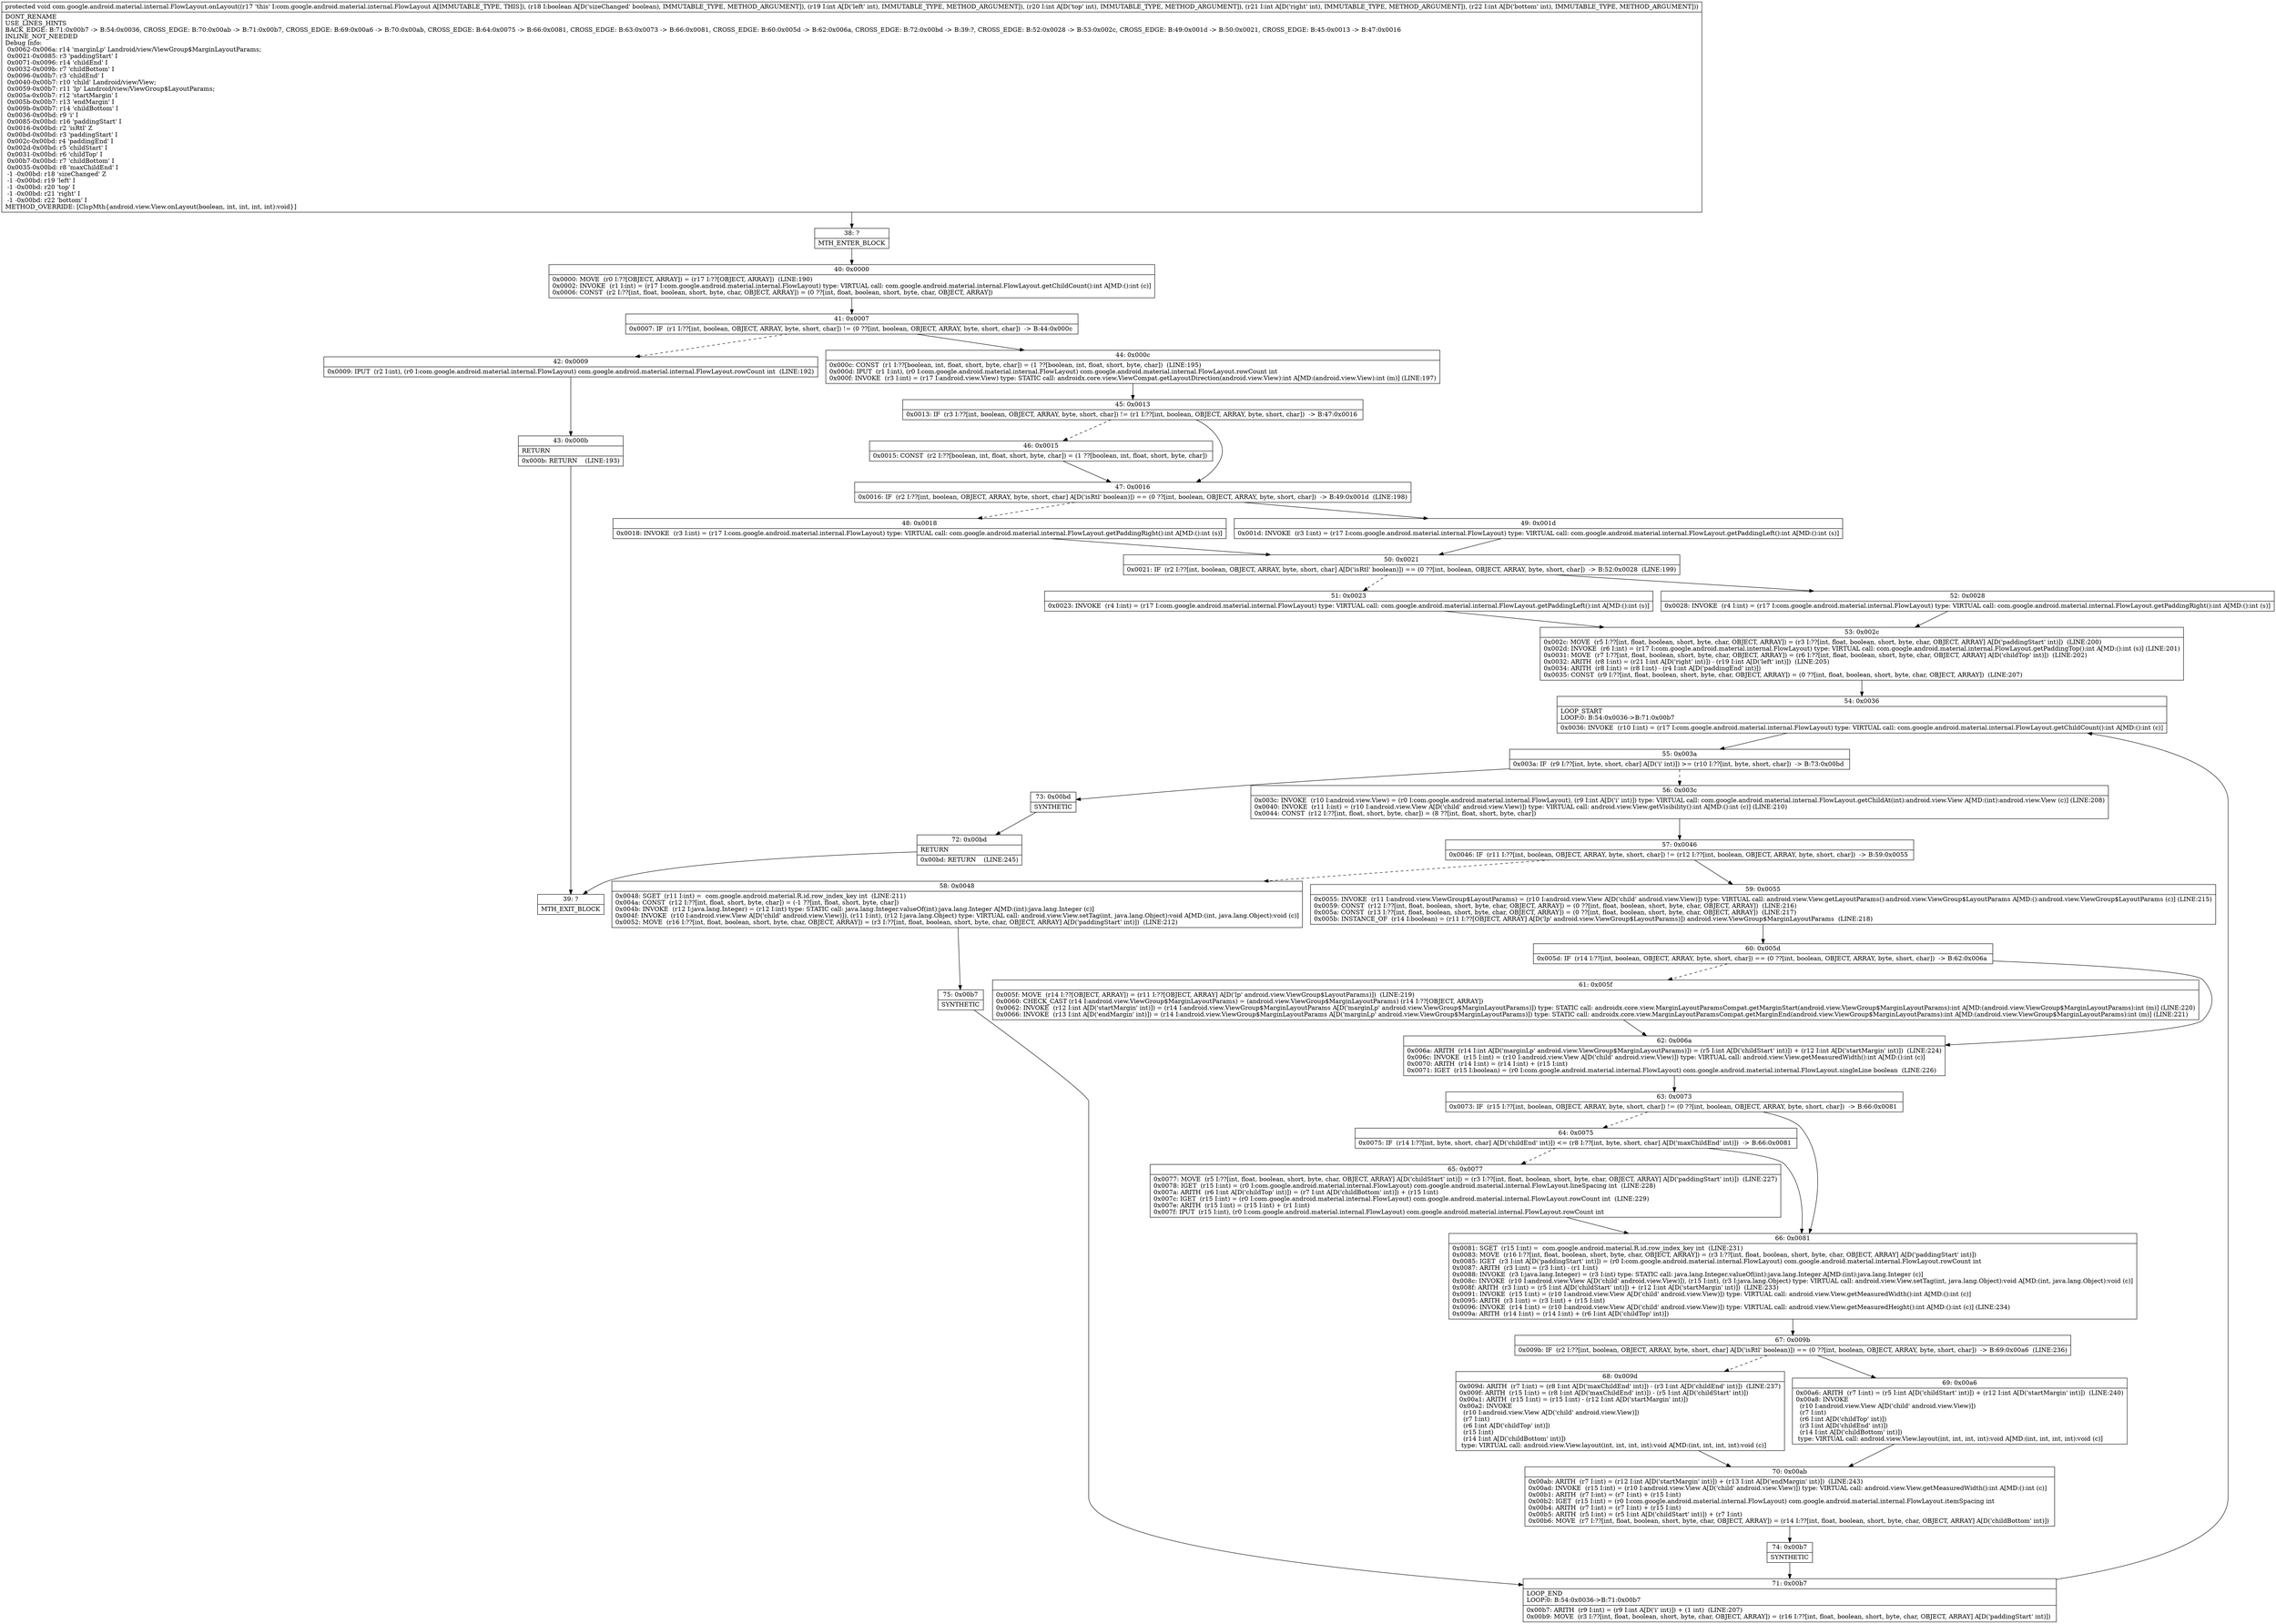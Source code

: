 digraph "CFG forcom.google.android.material.internal.FlowLayout.onLayout(ZIIII)V" {
Node_38 [shape=record,label="{38\:\ ?|MTH_ENTER_BLOCK\l}"];
Node_40 [shape=record,label="{40\:\ 0x0000|0x0000: MOVE  (r0 I:??[OBJECT, ARRAY]) = (r17 I:??[OBJECT, ARRAY])  (LINE:190)\l0x0002: INVOKE  (r1 I:int) = (r17 I:com.google.android.material.internal.FlowLayout) type: VIRTUAL call: com.google.android.material.internal.FlowLayout.getChildCount():int A[MD:():int (c)]\l0x0006: CONST  (r2 I:??[int, float, boolean, short, byte, char, OBJECT, ARRAY]) = (0 ??[int, float, boolean, short, byte, char, OBJECT, ARRAY]) \l}"];
Node_41 [shape=record,label="{41\:\ 0x0007|0x0007: IF  (r1 I:??[int, boolean, OBJECT, ARRAY, byte, short, char]) != (0 ??[int, boolean, OBJECT, ARRAY, byte, short, char])  \-\> B:44:0x000c \l}"];
Node_42 [shape=record,label="{42\:\ 0x0009|0x0009: IPUT  (r2 I:int), (r0 I:com.google.android.material.internal.FlowLayout) com.google.android.material.internal.FlowLayout.rowCount int  (LINE:192)\l}"];
Node_43 [shape=record,label="{43\:\ 0x000b|RETURN\l|0x000b: RETURN    (LINE:193)\l}"];
Node_39 [shape=record,label="{39\:\ ?|MTH_EXIT_BLOCK\l}"];
Node_44 [shape=record,label="{44\:\ 0x000c|0x000c: CONST  (r1 I:??[boolean, int, float, short, byte, char]) = (1 ??[boolean, int, float, short, byte, char])  (LINE:195)\l0x000d: IPUT  (r1 I:int), (r0 I:com.google.android.material.internal.FlowLayout) com.google.android.material.internal.FlowLayout.rowCount int \l0x000f: INVOKE  (r3 I:int) = (r17 I:android.view.View) type: STATIC call: androidx.core.view.ViewCompat.getLayoutDirection(android.view.View):int A[MD:(android.view.View):int (m)] (LINE:197)\l}"];
Node_45 [shape=record,label="{45\:\ 0x0013|0x0013: IF  (r3 I:??[int, boolean, OBJECT, ARRAY, byte, short, char]) != (r1 I:??[int, boolean, OBJECT, ARRAY, byte, short, char])  \-\> B:47:0x0016 \l}"];
Node_46 [shape=record,label="{46\:\ 0x0015|0x0015: CONST  (r2 I:??[boolean, int, float, short, byte, char]) = (1 ??[boolean, int, float, short, byte, char]) \l}"];
Node_47 [shape=record,label="{47\:\ 0x0016|0x0016: IF  (r2 I:??[int, boolean, OBJECT, ARRAY, byte, short, char] A[D('isRtl' boolean)]) == (0 ??[int, boolean, OBJECT, ARRAY, byte, short, char])  \-\> B:49:0x001d  (LINE:198)\l}"];
Node_48 [shape=record,label="{48\:\ 0x0018|0x0018: INVOKE  (r3 I:int) = (r17 I:com.google.android.material.internal.FlowLayout) type: VIRTUAL call: com.google.android.material.internal.FlowLayout.getPaddingRight():int A[MD:():int (s)]\l}"];
Node_50 [shape=record,label="{50\:\ 0x0021|0x0021: IF  (r2 I:??[int, boolean, OBJECT, ARRAY, byte, short, char] A[D('isRtl' boolean)]) == (0 ??[int, boolean, OBJECT, ARRAY, byte, short, char])  \-\> B:52:0x0028  (LINE:199)\l}"];
Node_51 [shape=record,label="{51\:\ 0x0023|0x0023: INVOKE  (r4 I:int) = (r17 I:com.google.android.material.internal.FlowLayout) type: VIRTUAL call: com.google.android.material.internal.FlowLayout.getPaddingLeft():int A[MD:():int (s)]\l}"];
Node_53 [shape=record,label="{53\:\ 0x002c|0x002c: MOVE  (r5 I:??[int, float, boolean, short, byte, char, OBJECT, ARRAY]) = (r3 I:??[int, float, boolean, short, byte, char, OBJECT, ARRAY] A[D('paddingStart' int)])  (LINE:200)\l0x002d: INVOKE  (r6 I:int) = (r17 I:com.google.android.material.internal.FlowLayout) type: VIRTUAL call: com.google.android.material.internal.FlowLayout.getPaddingTop():int A[MD:():int (s)] (LINE:201)\l0x0031: MOVE  (r7 I:??[int, float, boolean, short, byte, char, OBJECT, ARRAY]) = (r6 I:??[int, float, boolean, short, byte, char, OBJECT, ARRAY] A[D('childTop' int)])  (LINE:202)\l0x0032: ARITH  (r8 I:int) = (r21 I:int A[D('right' int)]) \- (r19 I:int A[D('left' int)])  (LINE:205)\l0x0034: ARITH  (r8 I:int) = (r8 I:int) \- (r4 I:int A[D('paddingEnd' int)]) \l0x0035: CONST  (r9 I:??[int, float, boolean, short, byte, char, OBJECT, ARRAY]) = (0 ??[int, float, boolean, short, byte, char, OBJECT, ARRAY])  (LINE:207)\l}"];
Node_54 [shape=record,label="{54\:\ 0x0036|LOOP_START\lLOOP:0: B:54:0x0036\-\>B:71:0x00b7\l|0x0036: INVOKE  (r10 I:int) = (r17 I:com.google.android.material.internal.FlowLayout) type: VIRTUAL call: com.google.android.material.internal.FlowLayout.getChildCount():int A[MD:():int (c)]\l}"];
Node_55 [shape=record,label="{55\:\ 0x003a|0x003a: IF  (r9 I:??[int, byte, short, char] A[D('i' int)]) \>= (r10 I:??[int, byte, short, char])  \-\> B:73:0x00bd \l}"];
Node_56 [shape=record,label="{56\:\ 0x003c|0x003c: INVOKE  (r10 I:android.view.View) = (r0 I:com.google.android.material.internal.FlowLayout), (r9 I:int A[D('i' int)]) type: VIRTUAL call: com.google.android.material.internal.FlowLayout.getChildAt(int):android.view.View A[MD:(int):android.view.View (c)] (LINE:208)\l0x0040: INVOKE  (r11 I:int) = (r10 I:android.view.View A[D('child' android.view.View)]) type: VIRTUAL call: android.view.View.getVisibility():int A[MD:():int (c)] (LINE:210)\l0x0044: CONST  (r12 I:??[int, float, short, byte, char]) = (8 ??[int, float, short, byte, char]) \l}"];
Node_57 [shape=record,label="{57\:\ 0x0046|0x0046: IF  (r11 I:??[int, boolean, OBJECT, ARRAY, byte, short, char]) != (r12 I:??[int, boolean, OBJECT, ARRAY, byte, short, char])  \-\> B:59:0x0055 \l}"];
Node_58 [shape=record,label="{58\:\ 0x0048|0x0048: SGET  (r11 I:int) =  com.google.android.material.R.id.row_index_key int  (LINE:211)\l0x004a: CONST  (r12 I:??[int, float, short, byte, char]) = (\-1 ??[int, float, short, byte, char]) \l0x004b: INVOKE  (r12 I:java.lang.Integer) = (r12 I:int) type: STATIC call: java.lang.Integer.valueOf(int):java.lang.Integer A[MD:(int):java.lang.Integer (c)]\l0x004f: INVOKE  (r10 I:android.view.View A[D('child' android.view.View)]), (r11 I:int), (r12 I:java.lang.Object) type: VIRTUAL call: android.view.View.setTag(int, java.lang.Object):void A[MD:(int, java.lang.Object):void (c)]\l0x0052: MOVE  (r16 I:??[int, float, boolean, short, byte, char, OBJECT, ARRAY]) = (r3 I:??[int, float, boolean, short, byte, char, OBJECT, ARRAY] A[D('paddingStart' int)])  (LINE:212)\l}"];
Node_75 [shape=record,label="{75\:\ 0x00b7|SYNTHETIC\l}"];
Node_71 [shape=record,label="{71\:\ 0x00b7|LOOP_END\lLOOP:0: B:54:0x0036\-\>B:71:0x00b7\l|0x00b7: ARITH  (r9 I:int) = (r9 I:int A[D('i' int)]) + (1 int)  (LINE:207)\l0x00b9: MOVE  (r3 I:??[int, float, boolean, short, byte, char, OBJECT, ARRAY]) = (r16 I:??[int, float, boolean, short, byte, char, OBJECT, ARRAY] A[D('paddingStart' int)]) \l}"];
Node_59 [shape=record,label="{59\:\ 0x0055|0x0055: INVOKE  (r11 I:android.view.ViewGroup$LayoutParams) = (r10 I:android.view.View A[D('child' android.view.View)]) type: VIRTUAL call: android.view.View.getLayoutParams():android.view.ViewGroup$LayoutParams A[MD:():android.view.ViewGroup$LayoutParams (c)] (LINE:215)\l0x0059: CONST  (r12 I:??[int, float, boolean, short, byte, char, OBJECT, ARRAY]) = (0 ??[int, float, boolean, short, byte, char, OBJECT, ARRAY])  (LINE:216)\l0x005a: CONST  (r13 I:??[int, float, boolean, short, byte, char, OBJECT, ARRAY]) = (0 ??[int, float, boolean, short, byte, char, OBJECT, ARRAY])  (LINE:217)\l0x005b: INSTANCE_OF  (r14 I:boolean) = (r11 I:??[OBJECT, ARRAY] A[D('lp' android.view.ViewGroup$LayoutParams)]) android.view.ViewGroup$MarginLayoutParams  (LINE:218)\l}"];
Node_60 [shape=record,label="{60\:\ 0x005d|0x005d: IF  (r14 I:??[int, boolean, OBJECT, ARRAY, byte, short, char]) == (0 ??[int, boolean, OBJECT, ARRAY, byte, short, char])  \-\> B:62:0x006a \l}"];
Node_61 [shape=record,label="{61\:\ 0x005f|0x005f: MOVE  (r14 I:??[OBJECT, ARRAY]) = (r11 I:??[OBJECT, ARRAY] A[D('lp' android.view.ViewGroup$LayoutParams)])  (LINE:219)\l0x0060: CHECK_CAST (r14 I:android.view.ViewGroup$MarginLayoutParams) = (android.view.ViewGroup$MarginLayoutParams) (r14 I:??[OBJECT, ARRAY]) \l0x0062: INVOKE  (r12 I:int A[D('startMargin' int)]) = (r14 I:android.view.ViewGroup$MarginLayoutParams A[D('marginLp' android.view.ViewGroup$MarginLayoutParams)]) type: STATIC call: androidx.core.view.MarginLayoutParamsCompat.getMarginStart(android.view.ViewGroup$MarginLayoutParams):int A[MD:(android.view.ViewGroup$MarginLayoutParams):int (m)] (LINE:220)\l0x0066: INVOKE  (r13 I:int A[D('endMargin' int)]) = (r14 I:android.view.ViewGroup$MarginLayoutParams A[D('marginLp' android.view.ViewGroup$MarginLayoutParams)]) type: STATIC call: androidx.core.view.MarginLayoutParamsCompat.getMarginEnd(android.view.ViewGroup$MarginLayoutParams):int A[MD:(android.view.ViewGroup$MarginLayoutParams):int (m)] (LINE:221)\l}"];
Node_62 [shape=record,label="{62\:\ 0x006a|0x006a: ARITH  (r14 I:int A[D('marginLp' android.view.ViewGroup$MarginLayoutParams)]) = (r5 I:int A[D('childStart' int)]) + (r12 I:int A[D('startMargin' int)])  (LINE:224)\l0x006c: INVOKE  (r15 I:int) = (r10 I:android.view.View A[D('child' android.view.View)]) type: VIRTUAL call: android.view.View.getMeasuredWidth():int A[MD:():int (c)]\l0x0070: ARITH  (r14 I:int) = (r14 I:int) + (r15 I:int) \l0x0071: IGET  (r15 I:boolean) = (r0 I:com.google.android.material.internal.FlowLayout) com.google.android.material.internal.FlowLayout.singleLine boolean  (LINE:226)\l}"];
Node_63 [shape=record,label="{63\:\ 0x0073|0x0073: IF  (r15 I:??[int, boolean, OBJECT, ARRAY, byte, short, char]) != (0 ??[int, boolean, OBJECT, ARRAY, byte, short, char])  \-\> B:66:0x0081 \l}"];
Node_64 [shape=record,label="{64\:\ 0x0075|0x0075: IF  (r14 I:??[int, byte, short, char] A[D('childEnd' int)]) \<= (r8 I:??[int, byte, short, char] A[D('maxChildEnd' int)])  \-\> B:66:0x0081 \l}"];
Node_65 [shape=record,label="{65\:\ 0x0077|0x0077: MOVE  (r5 I:??[int, float, boolean, short, byte, char, OBJECT, ARRAY] A[D('childStart' int)]) = (r3 I:??[int, float, boolean, short, byte, char, OBJECT, ARRAY] A[D('paddingStart' int)])  (LINE:227)\l0x0078: IGET  (r15 I:int) = (r0 I:com.google.android.material.internal.FlowLayout) com.google.android.material.internal.FlowLayout.lineSpacing int  (LINE:228)\l0x007a: ARITH  (r6 I:int A[D('childTop' int)]) = (r7 I:int A[D('childBottom' int)]) + (r15 I:int) \l0x007c: IGET  (r15 I:int) = (r0 I:com.google.android.material.internal.FlowLayout) com.google.android.material.internal.FlowLayout.rowCount int  (LINE:229)\l0x007e: ARITH  (r15 I:int) = (r15 I:int) + (r1 I:int) \l0x007f: IPUT  (r15 I:int), (r0 I:com.google.android.material.internal.FlowLayout) com.google.android.material.internal.FlowLayout.rowCount int \l}"];
Node_66 [shape=record,label="{66\:\ 0x0081|0x0081: SGET  (r15 I:int) =  com.google.android.material.R.id.row_index_key int  (LINE:231)\l0x0083: MOVE  (r16 I:??[int, float, boolean, short, byte, char, OBJECT, ARRAY]) = (r3 I:??[int, float, boolean, short, byte, char, OBJECT, ARRAY] A[D('paddingStart' int)]) \l0x0085: IGET  (r3 I:int A[D('paddingStart' int)]) = (r0 I:com.google.android.material.internal.FlowLayout) com.google.android.material.internal.FlowLayout.rowCount int \l0x0087: ARITH  (r3 I:int) = (r3 I:int) \- (r1 I:int) \l0x0088: INVOKE  (r3 I:java.lang.Integer) = (r3 I:int) type: STATIC call: java.lang.Integer.valueOf(int):java.lang.Integer A[MD:(int):java.lang.Integer (c)]\l0x008c: INVOKE  (r10 I:android.view.View A[D('child' android.view.View)]), (r15 I:int), (r3 I:java.lang.Object) type: VIRTUAL call: android.view.View.setTag(int, java.lang.Object):void A[MD:(int, java.lang.Object):void (c)]\l0x008f: ARITH  (r3 I:int) = (r5 I:int A[D('childStart' int)]) + (r12 I:int A[D('startMargin' int)])  (LINE:233)\l0x0091: INVOKE  (r15 I:int) = (r10 I:android.view.View A[D('child' android.view.View)]) type: VIRTUAL call: android.view.View.getMeasuredWidth():int A[MD:():int (c)]\l0x0095: ARITH  (r3 I:int) = (r3 I:int) + (r15 I:int) \l0x0096: INVOKE  (r14 I:int) = (r10 I:android.view.View A[D('child' android.view.View)]) type: VIRTUAL call: android.view.View.getMeasuredHeight():int A[MD:():int (c)] (LINE:234)\l0x009a: ARITH  (r14 I:int) = (r14 I:int) + (r6 I:int A[D('childTop' int)]) \l}"];
Node_67 [shape=record,label="{67\:\ 0x009b|0x009b: IF  (r2 I:??[int, boolean, OBJECT, ARRAY, byte, short, char] A[D('isRtl' boolean)]) == (0 ??[int, boolean, OBJECT, ARRAY, byte, short, char])  \-\> B:69:0x00a6  (LINE:236)\l}"];
Node_68 [shape=record,label="{68\:\ 0x009d|0x009d: ARITH  (r7 I:int) = (r8 I:int A[D('maxChildEnd' int)]) \- (r3 I:int A[D('childEnd' int)])  (LINE:237)\l0x009f: ARITH  (r15 I:int) = (r8 I:int A[D('maxChildEnd' int)]) \- (r5 I:int A[D('childStart' int)]) \l0x00a1: ARITH  (r15 I:int) = (r15 I:int) \- (r12 I:int A[D('startMargin' int)]) \l0x00a2: INVOKE  \l  (r10 I:android.view.View A[D('child' android.view.View)])\l  (r7 I:int)\l  (r6 I:int A[D('childTop' int)])\l  (r15 I:int)\l  (r14 I:int A[D('childBottom' int)])\l type: VIRTUAL call: android.view.View.layout(int, int, int, int):void A[MD:(int, int, int, int):void (c)]\l}"];
Node_70 [shape=record,label="{70\:\ 0x00ab|0x00ab: ARITH  (r7 I:int) = (r12 I:int A[D('startMargin' int)]) + (r13 I:int A[D('endMargin' int)])  (LINE:243)\l0x00ad: INVOKE  (r15 I:int) = (r10 I:android.view.View A[D('child' android.view.View)]) type: VIRTUAL call: android.view.View.getMeasuredWidth():int A[MD:():int (c)]\l0x00b1: ARITH  (r7 I:int) = (r7 I:int) + (r15 I:int) \l0x00b2: IGET  (r15 I:int) = (r0 I:com.google.android.material.internal.FlowLayout) com.google.android.material.internal.FlowLayout.itemSpacing int \l0x00b4: ARITH  (r7 I:int) = (r7 I:int) + (r15 I:int) \l0x00b5: ARITH  (r5 I:int) = (r5 I:int A[D('childStart' int)]) + (r7 I:int) \l0x00b6: MOVE  (r7 I:??[int, float, boolean, short, byte, char, OBJECT, ARRAY]) = (r14 I:??[int, float, boolean, short, byte, char, OBJECT, ARRAY] A[D('childBottom' int)]) \l}"];
Node_74 [shape=record,label="{74\:\ 0x00b7|SYNTHETIC\l}"];
Node_69 [shape=record,label="{69\:\ 0x00a6|0x00a6: ARITH  (r7 I:int) = (r5 I:int A[D('childStart' int)]) + (r12 I:int A[D('startMargin' int)])  (LINE:240)\l0x00a8: INVOKE  \l  (r10 I:android.view.View A[D('child' android.view.View)])\l  (r7 I:int)\l  (r6 I:int A[D('childTop' int)])\l  (r3 I:int A[D('childEnd' int)])\l  (r14 I:int A[D('childBottom' int)])\l type: VIRTUAL call: android.view.View.layout(int, int, int, int):void A[MD:(int, int, int, int):void (c)]\l}"];
Node_73 [shape=record,label="{73\:\ 0x00bd|SYNTHETIC\l}"];
Node_72 [shape=record,label="{72\:\ 0x00bd|RETURN\l|0x00bd: RETURN    (LINE:245)\l}"];
Node_52 [shape=record,label="{52\:\ 0x0028|0x0028: INVOKE  (r4 I:int) = (r17 I:com.google.android.material.internal.FlowLayout) type: VIRTUAL call: com.google.android.material.internal.FlowLayout.getPaddingRight():int A[MD:():int (s)]\l}"];
Node_49 [shape=record,label="{49\:\ 0x001d|0x001d: INVOKE  (r3 I:int) = (r17 I:com.google.android.material.internal.FlowLayout) type: VIRTUAL call: com.google.android.material.internal.FlowLayout.getPaddingLeft():int A[MD:():int (s)]\l}"];
MethodNode[shape=record,label="{protected void com.google.android.material.internal.FlowLayout.onLayout((r17 'this' I:com.google.android.material.internal.FlowLayout A[IMMUTABLE_TYPE, THIS]), (r18 I:boolean A[D('sizeChanged' boolean), IMMUTABLE_TYPE, METHOD_ARGUMENT]), (r19 I:int A[D('left' int), IMMUTABLE_TYPE, METHOD_ARGUMENT]), (r20 I:int A[D('top' int), IMMUTABLE_TYPE, METHOD_ARGUMENT]), (r21 I:int A[D('right' int), IMMUTABLE_TYPE, METHOD_ARGUMENT]), (r22 I:int A[D('bottom' int), IMMUTABLE_TYPE, METHOD_ARGUMENT]))  | DONT_RENAME\lUSE_LINES_HINTS\lBACK_EDGE: B:71:0x00b7 \-\> B:54:0x0036, CROSS_EDGE: B:70:0x00ab \-\> B:71:0x00b7, CROSS_EDGE: B:69:0x00a6 \-\> B:70:0x00ab, CROSS_EDGE: B:64:0x0075 \-\> B:66:0x0081, CROSS_EDGE: B:63:0x0073 \-\> B:66:0x0081, CROSS_EDGE: B:60:0x005d \-\> B:62:0x006a, CROSS_EDGE: B:72:0x00bd \-\> B:39:?, CROSS_EDGE: B:52:0x0028 \-\> B:53:0x002c, CROSS_EDGE: B:49:0x001d \-\> B:50:0x0021, CROSS_EDGE: B:45:0x0013 \-\> B:47:0x0016\lINLINE_NOT_NEEDED\lDebug Info:\l  0x0062\-0x006a: r14 'marginLp' Landroid\/view\/ViewGroup$MarginLayoutParams;\l  0x0021\-0x0085: r3 'paddingStart' I\l  0x0071\-0x0096: r14 'childEnd' I\l  0x0032\-0x009b: r7 'childBottom' I\l  0x0096\-0x00b7: r3 'childEnd' I\l  0x0040\-0x00b7: r10 'child' Landroid\/view\/View;\l  0x0059\-0x00b7: r11 'lp' Landroid\/view\/ViewGroup$LayoutParams;\l  0x005a\-0x00b7: r12 'startMargin' I\l  0x005b\-0x00b7: r13 'endMargin' I\l  0x009b\-0x00b7: r14 'childBottom' I\l  0x0036\-0x00bd: r9 'i' I\l  0x0085\-0x00bd: r16 'paddingStart' I\l  0x0016\-0x00bd: r2 'isRtl' Z\l  0x00bd\-0x00bd: r3 'paddingStart' I\l  0x002c\-0x00bd: r4 'paddingEnd' I\l  0x002d\-0x00bd: r5 'childStart' I\l  0x0031\-0x00bd: r6 'childTop' I\l  0x00b7\-0x00bd: r7 'childBottom' I\l  0x0035\-0x00bd: r8 'maxChildEnd' I\l  \-1 \-0x00bd: r18 'sizeChanged' Z\l  \-1 \-0x00bd: r19 'left' I\l  \-1 \-0x00bd: r20 'top' I\l  \-1 \-0x00bd: r21 'right' I\l  \-1 \-0x00bd: r22 'bottom' I\lMETHOD_OVERRIDE: [ClspMth\{android.view.View.onLayout(boolean, int, int, int, int):void\}]\l}"];
MethodNode -> Node_38;Node_38 -> Node_40;
Node_40 -> Node_41;
Node_41 -> Node_42[style=dashed];
Node_41 -> Node_44;
Node_42 -> Node_43;
Node_43 -> Node_39;
Node_44 -> Node_45;
Node_45 -> Node_46[style=dashed];
Node_45 -> Node_47;
Node_46 -> Node_47;
Node_47 -> Node_48[style=dashed];
Node_47 -> Node_49;
Node_48 -> Node_50;
Node_50 -> Node_51[style=dashed];
Node_50 -> Node_52;
Node_51 -> Node_53;
Node_53 -> Node_54;
Node_54 -> Node_55;
Node_55 -> Node_56[style=dashed];
Node_55 -> Node_73;
Node_56 -> Node_57;
Node_57 -> Node_58[style=dashed];
Node_57 -> Node_59;
Node_58 -> Node_75;
Node_75 -> Node_71;
Node_71 -> Node_54;
Node_59 -> Node_60;
Node_60 -> Node_61[style=dashed];
Node_60 -> Node_62;
Node_61 -> Node_62;
Node_62 -> Node_63;
Node_63 -> Node_64[style=dashed];
Node_63 -> Node_66;
Node_64 -> Node_65[style=dashed];
Node_64 -> Node_66;
Node_65 -> Node_66;
Node_66 -> Node_67;
Node_67 -> Node_68[style=dashed];
Node_67 -> Node_69;
Node_68 -> Node_70;
Node_70 -> Node_74;
Node_74 -> Node_71;
Node_69 -> Node_70;
Node_73 -> Node_72;
Node_72 -> Node_39;
Node_52 -> Node_53;
Node_49 -> Node_50;
}

